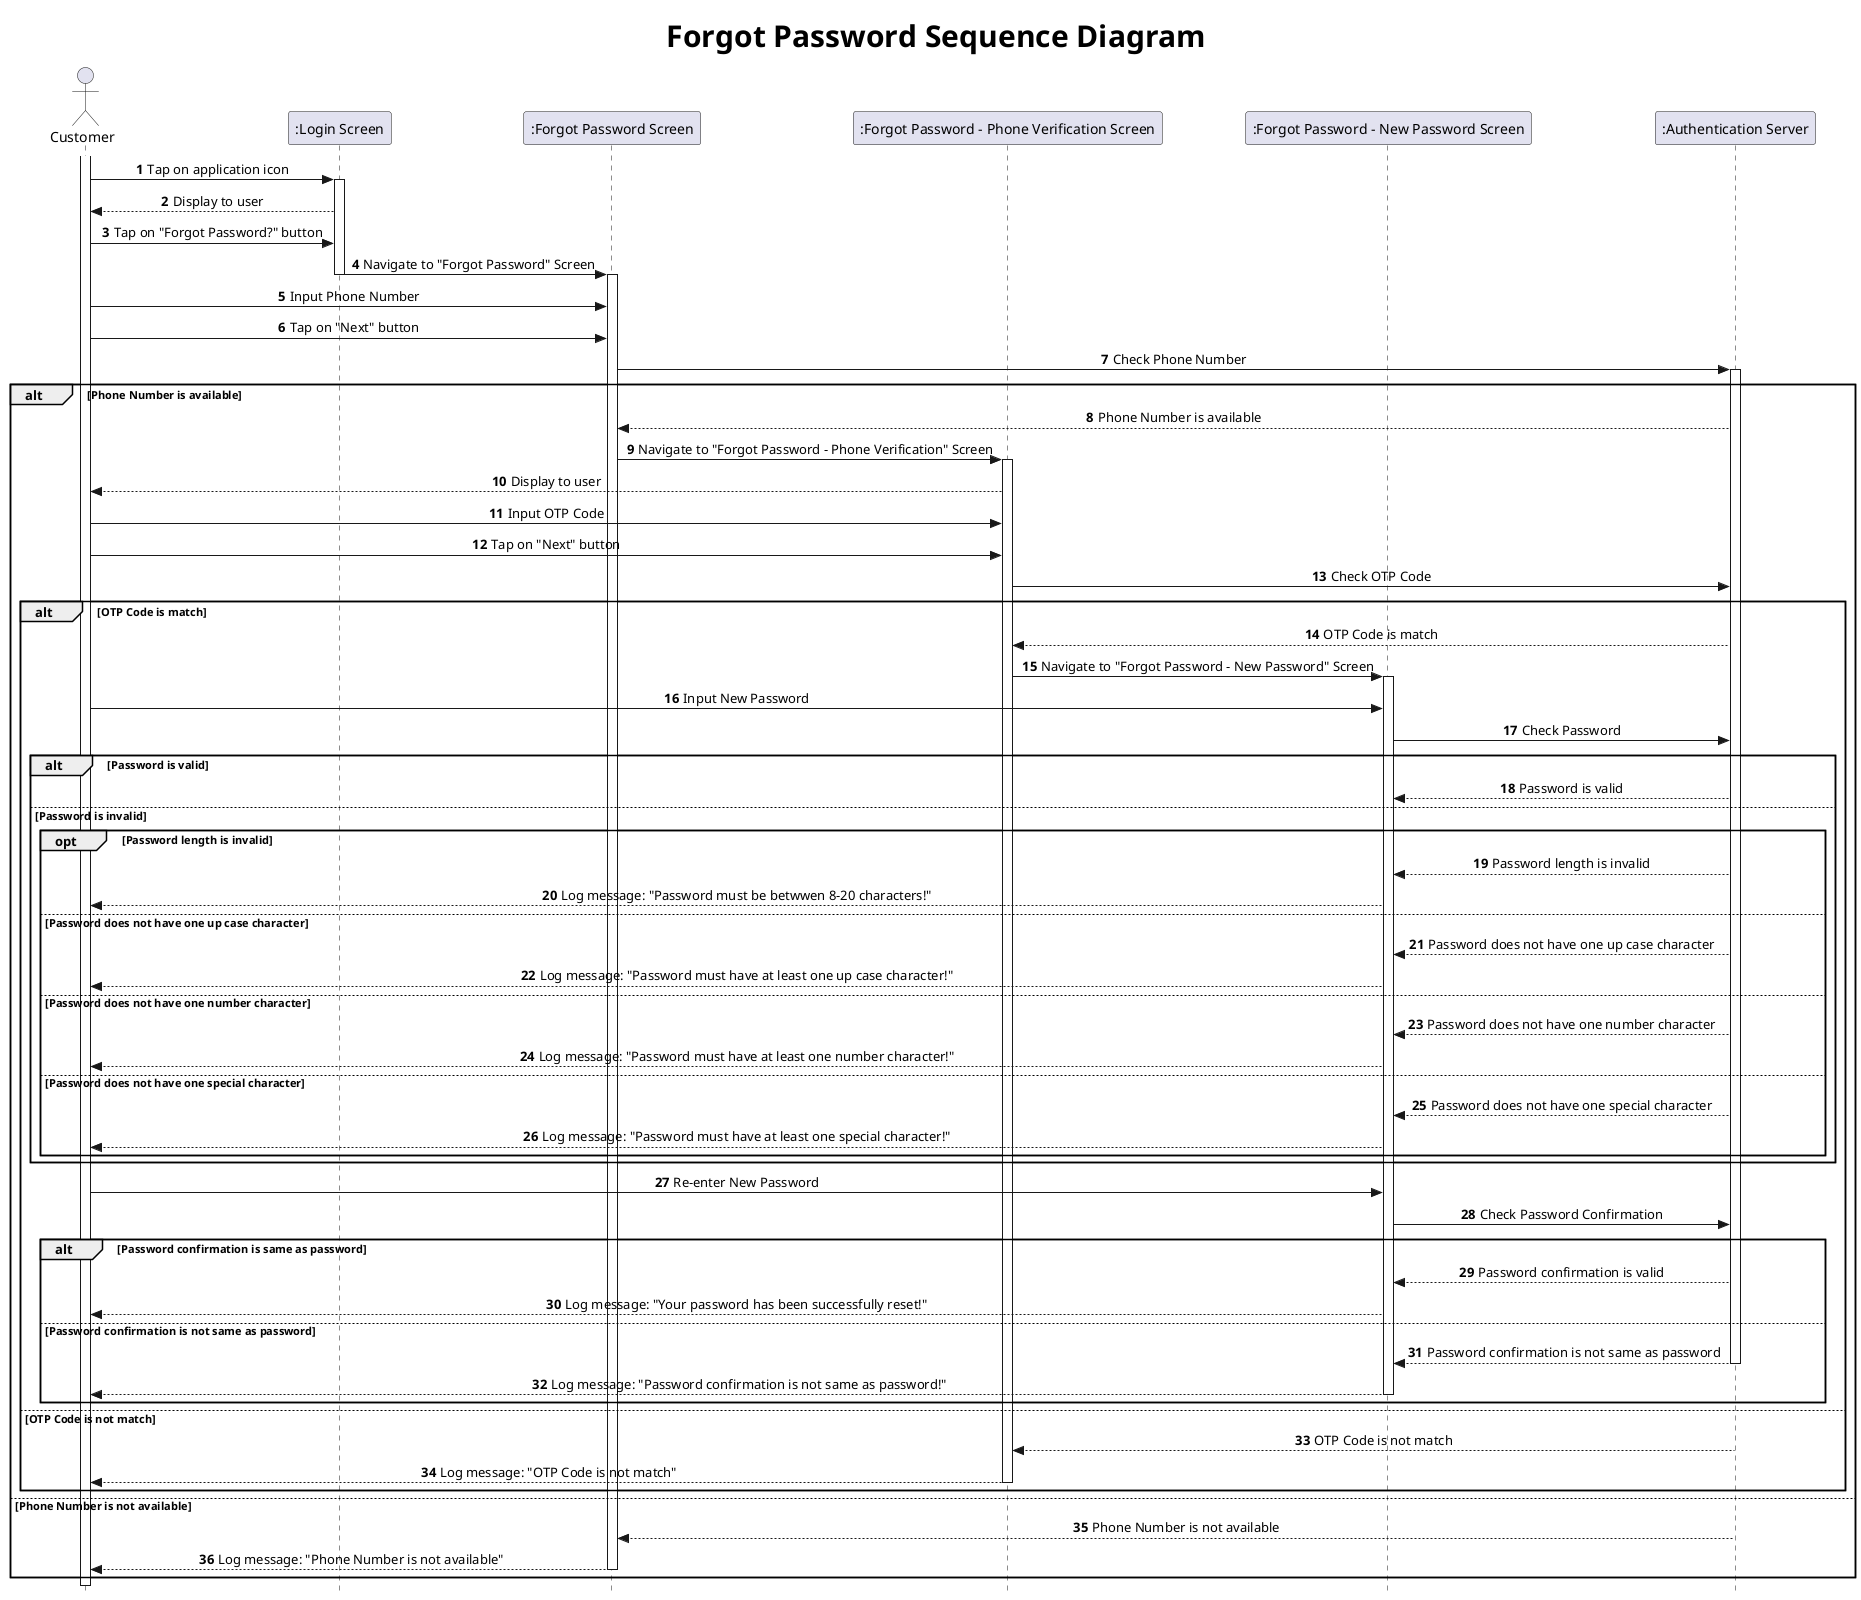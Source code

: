 @startuml Forgot Password Sequence Diagram

title <size: 30> Forgot Password Sequence Diagram

skinparam Style strictuml
skinparam sequenceMessageAlign center

actor "Customer" as Cm
participant ":Login Screen" as LI
participant ":Forgot Password Screen" as FP
participant ":Forgot Password - Phone Verification Screen" as FPPV
participant ":Forgot Password - New Password Screen" as FPNP
participant ":Authentication Server" as AS


autonumber

activate Cm
Cm -> LI: Tap on application icon
activate LI
LI --> Cm: Display to user
Cm -> LI: Tap on "Forgot Password?" button
LI -> FP: Navigate to "Forgot Password" Screen
deactivate LI

activate FP
Cm -> FP: Input Phone Number
Cm -> FP: Tap on "Next" button
FP -> AS: Check Phone Number
activate AS
alt Phone Number is available
    AS --> FP: Phone Number is available
    FP -> FPPV: Navigate to "Forgot Password - Phone Verification" Screen
    activate FPPV
    FPPV --> Cm: Display to user

    Cm -> FPPV: Input OTP Code
    Cm -> FPPV: Tap on "Next" button
    FPPV -> AS: Check OTP Code
    alt OTP Code is match
        AS --> FPPV: OTP Code is match 
        FPPV -> FPNP: Navigate to "Forgot Password - New Password" Screen
        activate FPNP
        Cm -> FPNP: Input New Password
        
        FPNP -> AS: Check Password
        
        alt Password is valid
            AS --> FPNP: Password is valid
        else Password is invalid
            opt Password length is invalid
                AS --> FPNP: Password length is invalid
                FPNP --> Cm: Log message: "Password must be betwwen 8-20 characters!"
            else Password does not have one up case character
                AS --> FPNP: Password does not have one up case character
                FPNP --> Cm: Log message: "Password must have at least one up case character!"
            else Password does not have one number character
                AS --> FPNP: Password does not have one number character
                FPNP --> Cm: Log message: "Password must have at least one number character!"
            else Password does not have one special character
                AS --> FPNP: Password does not have one special character
                FPNP --> Cm: Log message: "Password must have at least one special character!"
                
            end
        end

        Cm -> FPNP: Re-enter New Password
        FPNP -> AS: Check Password Confirmation
    
        alt Password confirmation is same as password
            AS --> FPNP: Password confirmation is valid
            FPNP --> Cm: Log message: "Your password has been successfully reset!"
        else Password confirmation is not same as password
            AS --> FPNP: Password confirmation is not same as password
            deactivate AS
            FPNP --> Cm: Log message: "Password confirmation is not same as password!"
            deactivate FPNP
        end
        
    else OTP Code is not match
        AS --> FPPV: OTP Code is not match
        
        FPPV --> Cm: Log message: "OTP Code is not match" 
        deactivate FPPV
    end
else Phone Number is not available
    AS --> FP: Phone Number is not available
    deactivate AS
    FP --> Cm: Log message: "Phone Number is not available"
    deactivate FP
end

@enduml